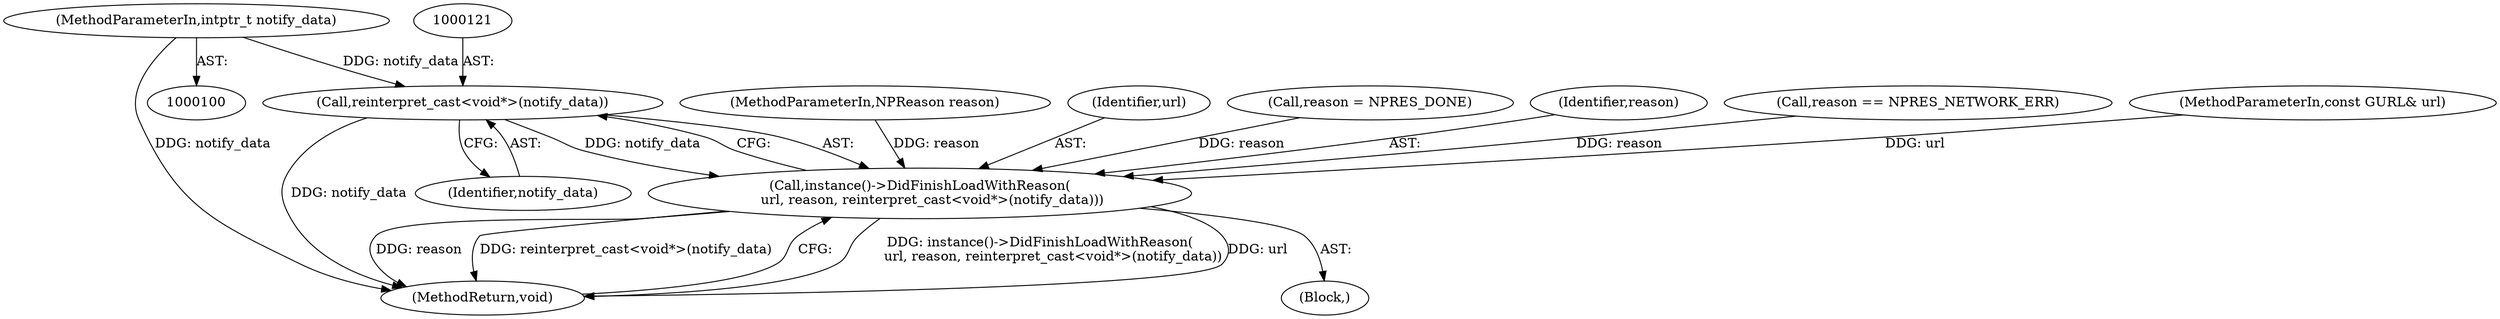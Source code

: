 digraph "1_Chrome_ea3d1d84be3d6f97bf50e76511c9e26af6895533_35@del" {
"1000103" [label="(MethodParameterIn,intptr_t notify_data)"];
"1000120" [label="(Call,reinterpret_cast<void*>(notify_data))"];
"1000117" [label="(Call,instance()->DidFinishLoadWithReason(\n      url, reason, reinterpret_cast<void*>(notify_data)))"];
"1000120" [label="(Call,reinterpret_cast<void*>(notify_data))"];
"1000102" [label="(MethodParameterIn,NPReason reason)"];
"1000117" [label="(Call,instance()->DidFinishLoadWithReason(\n      url, reason, reinterpret_cast<void*>(notify_data)))"];
"1000118" [label="(Identifier,url)"];
"1000114" [label="(Call,reason = NPRES_DONE)"];
"1000103" [label="(MethodParameterIn,intptr_t notify_data)"];
"1000123" [label="(MethodReturn,void)"];
"1000104" [label="(Block,)"];
"1000122" [label="(Identifier,notify_data)"];
"1000119" [label="(Identifier,reason)"];
"1000110" [label="(Call,reason == NPRES_NETWORK_ERR)"];
"1000101" [label="(MethodParameterIn,const GURL& url)"];
"1000103" -> "1000100"  [label="AST: "];
"1000103" -> "1000123"  [label="DDG: notify_data"];
"1000103" -> "1000120"  [label="DDG: notify_data"];
"1000120" -> "1000117"  [label="AST: "];
"1000120" -> "1000122"  [label="CFG: "];
"1000121" -> "1000120"  [label="AST: "];
"1000122" -> "1000120"  [label="AST: "];
"1000117" -> "1000120"  [label="CFG: "];
"1000120" -> "1000123"  [label="DDG: notify_data"];
"1000120" -> "1000117"  [label="DDG: notify_data"];
"1000117" -> "1000104"  [label="AST: "];
"1000118" -> "1000117"  [label="AST: "];
"1000119" -> "1000117"  [label="AST: "];
"1000123" -> "1000117"  [label="CFG: "];
"1000117" -> "1000123"  [label="DDG: instance()->DidFinishLoadWithReason(\n      url, reason, reinterpret_cast<void*>(notify_data))"];
"1000117" -> "1000123"  [label="DDG: url"];
"1000117" -> "1000123"  [label="DDG: reason"];
"1000117" -> "1000123"  [label="DDG: reinterpret_cast<void*>(notify_data)"];
"1000101" -> "1000117"  [label="DDG: url"];
"1000114" -> "1000117"  [label="DDG: reason"];
"1000110" -> "1000117"  [label="DDG: reason"];
"1000102" -> "1000117"  [label="DDG: reason"];
}
